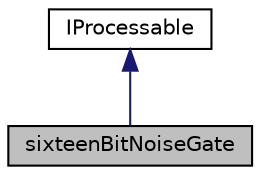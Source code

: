 digraph "sixteenBitNoiseGate"
{
  edge [fontname="Helvetica",fontsize="10",labelfontname="Helvetica",labelfontsize="10"];
  node [fontname="Helvetica",fontsize="10",shape=record];
  Node0 [label="sixteenBitNoiseGate",height=0.2,width=0.4,color="black", fillcolor="grey75", style="filled", fontcolor="black"];
  Node1 -> Node0 [dir="back",color="midnightblue",fontsize="10",style="solid",fontname="Helvetica"];
  Node1 [label="IProcessable",height=0.2,width=0.4,color="black", fillcolor="white", style="filled",URL="$d9/d18/classIProcessable.html"];
}
